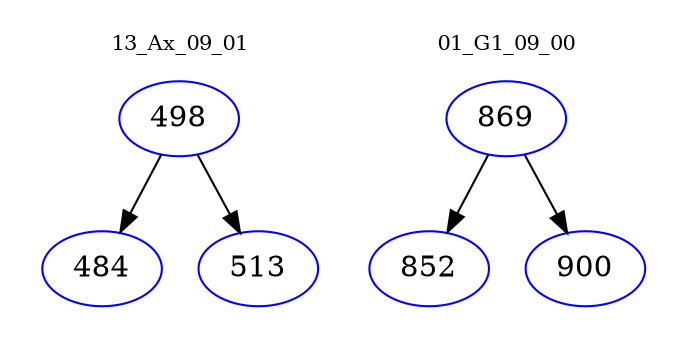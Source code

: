 digraph{
subgraph cluster_0 {
color = white
label = "13_Ax_09_01";
fontsize=10;
T0_498 [label="498", color="blue"]
T0_498 -> T0_484 [color="black"]
T0_484 [label="484", color="blue"]
T0_498 -> T0_513 [color="black"]
T0_513 [label="513", color="blue"]
}
subgraph cluster_1 {
color = white
label = "01_G1_09_00";
fontsize=10;
T1_869 [label="869", color="blue"]
T1_869 -> T1_852 [color="black"]
T1_852 [label="852", color="blue"]
T1_869 -> T1_900 [color="black"]
T1_900 [label="900", color="blue"]
}
}
